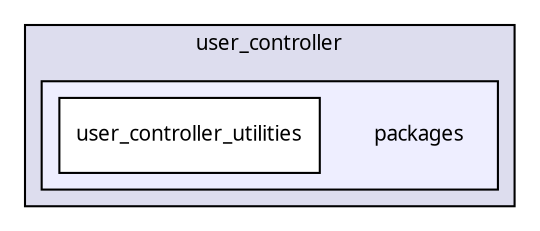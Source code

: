 digraph "packages/user/packages/user_controller/packages/" {
  compound=true
  node [ fontsize="10", fontname="FreeSans.ttf"];
  edge [ labelfontsize="10", labelfontname="FreeSans.ttf"];
  subgraph clusterdir_2834c4b3a9082cf0f99c6f226702e2a8 {
    graph [ bgcolor="#ddddee", pencolor="black", label="user_controller" fontname="FreeSans.ttf", fontsize="10", URL="dir_2834c4b3a9082cf0f99c6f226702e2a8.html"]
  subgraph clusterdir_9d75231421f67972ded9257997ab6836 {
    graph [ bgcolor="#eeeeff", pencolor="black", label="" URL="dir_9d75231421f67972ded9257997ab6836.html"];
    dir_9d75231421f67972ded9257997ab6836 [shape=plaintext label="packages"];
    dir_42318a7157309a5eefcb4bd3e41ab8e9 [shape=box label="user_controller_utilities" color="black" fillcolor="white" style="filled" URL="dir_42318a7157309a5eefcb4bd3e41ab8e9.html"];
  }
  }
}

